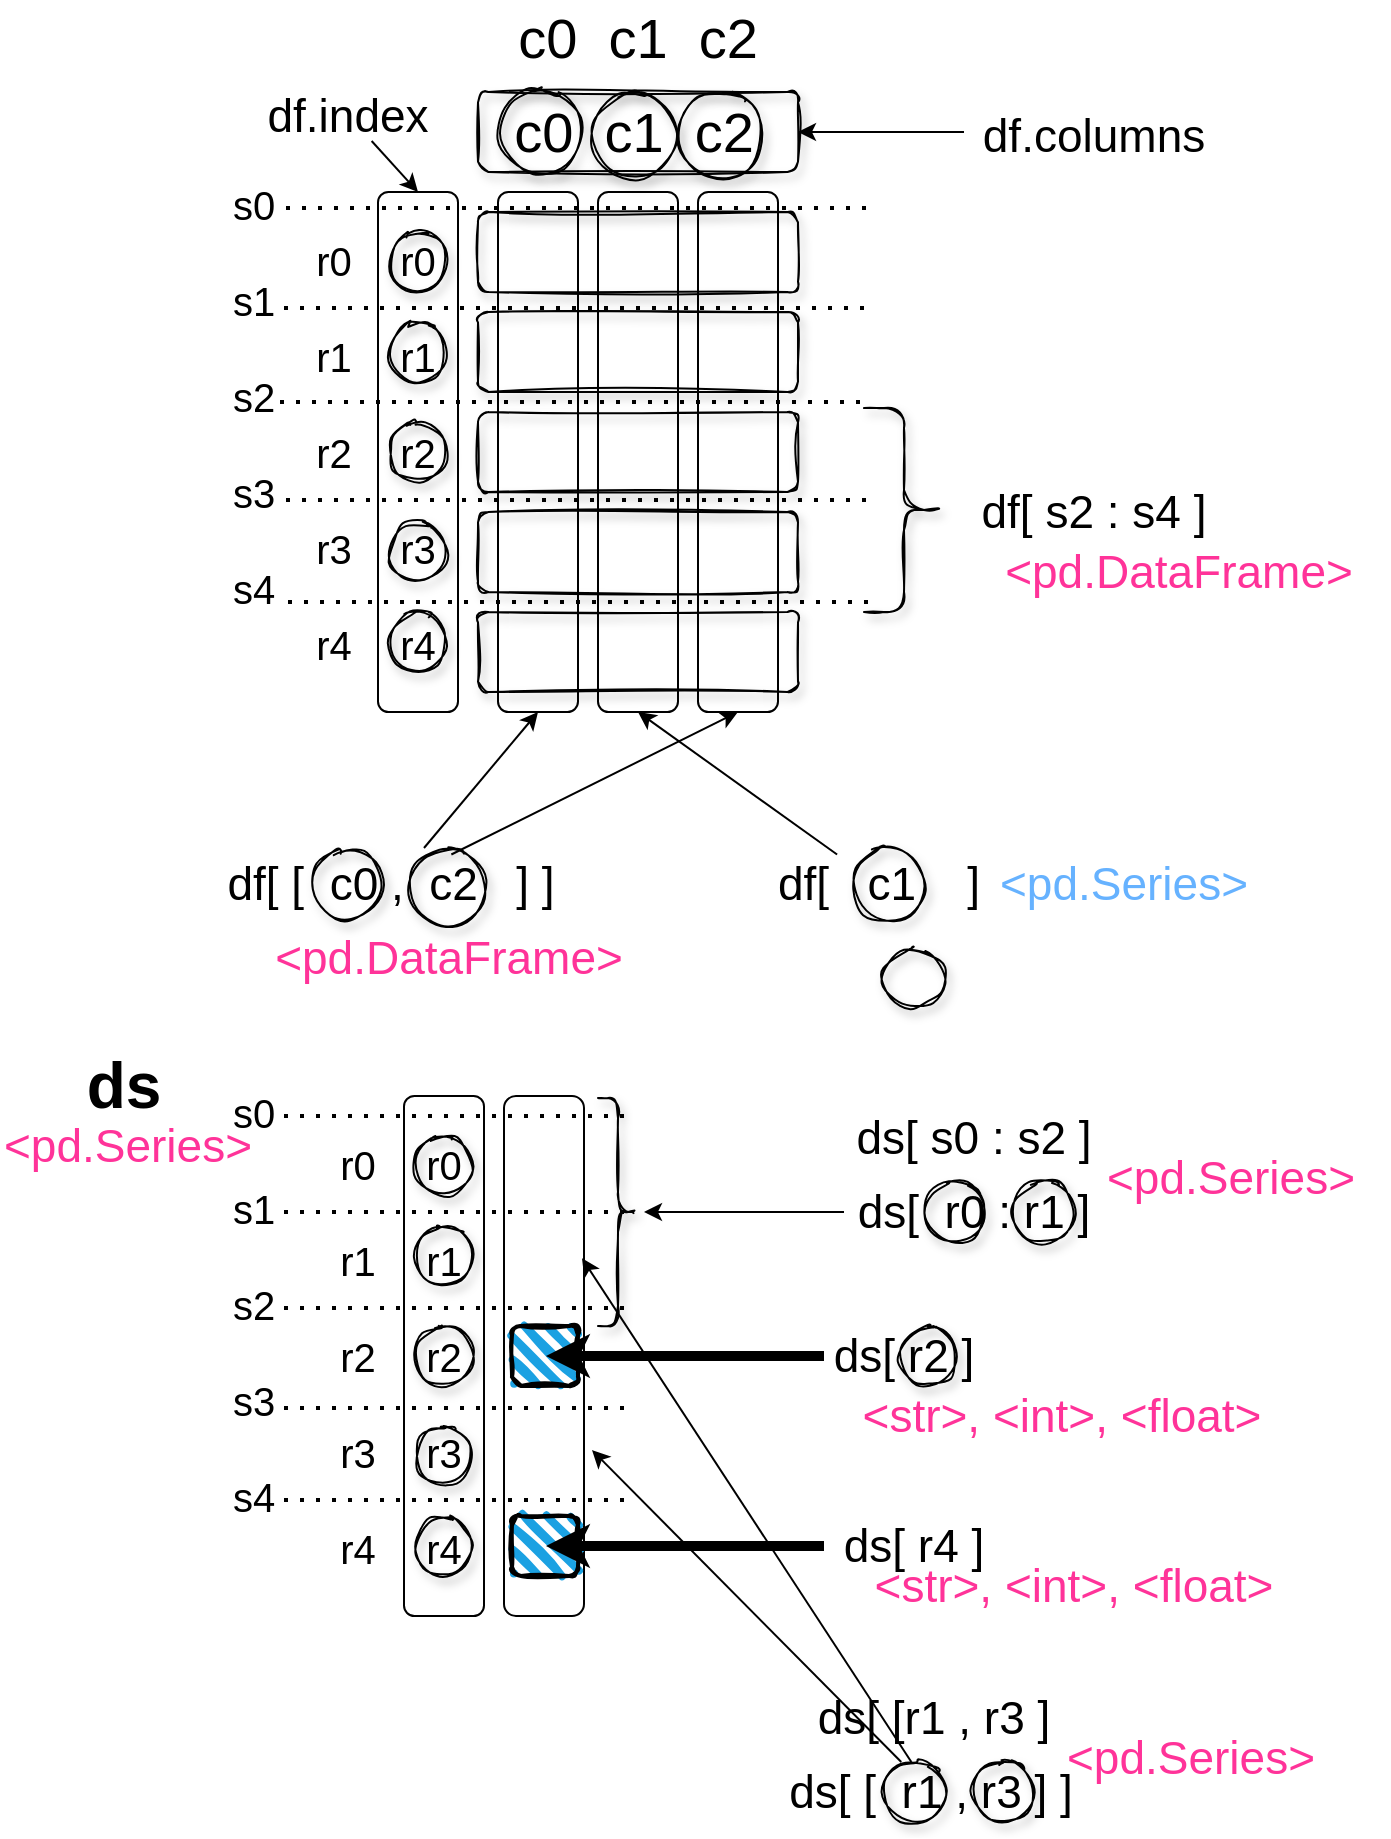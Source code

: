 <mxfile>
    <diagram id="Z9NfkE0Gaz2DqiLAO_H8" name="ページ1">
        <mxGraphModel dx="718" dy="520" grid="1" gridSize="10" guides="1" tooltips="1" connect="1" arrows="1" fold="1" page="1" pageScale="1" pageWidth="827" pageHeight="1169" math="0" shadow="0">
            <root>
                <mxCell id="0"/>
                <mxCell id="1" parent="0"/>
                <mxCell id="2" value="" style="rounded=1;whiteSpace=wrap;html=1;arcSize=13;" parent="1" vertex="1">
                    <mxGeometry x="297" y="132" width="40" height="260" as="geometry"/>
                </mxCell>
                <mxCell id="5" value="" style="rounded=1;whiteSpace=wrap;html=1;arcSize=13;" vertex="1" parent="1">
                    <mxGeometry x="347" y="132" width="40" height="260" as="geometry"/>
                </mxCell>
                <mxCell id="6" value="" style="rounded=1;whiteSpace=wrap;html=1;arcSize=13;" vertex="1" parent="1">
                    <mxGeometry x="397" y="132" width="40" height="260" as="geometry"/>
                </mxCell>
                <mxCell id="7" value="" style="rounded=1;whiteSpace=wrap;html=1;arcSize=13;rotation=-90;shadow=1;sketch=1;fillColor=none;" vertex="1" parent="1">
                    <mxGeometry x="347" y="82" width="40" height="160" as="geometry"/>
                </mxCell>
                <mxCell id="8" value="" style="rounded=1;whiteSpace=wrap;html=1;arcSize=13;rotation=-90;shadow=1;sketch=1;fillColor=none;" vertex="1" parent="1">
                    <mxGeometry x="347" y="132" width="40" height="160" as="geometry"/>
                </mxCell>
                <mxCell id="9" value="" style="rounded=1;whiteSpace=wrap;html=1;arcSize=13;rotation=-90;shadow=1;sketch=1;fillColor=none;" vertex="1" parent="1">
                    <mxGeometry x="347" y="232" width="40" height="160" as="geometry"/>
                </mxCell>
                <mxCell id="10" value="" style="rounded=1;whiteSpace=wrap;html=1;arcSize=13;rotation=-90;shadow=1;sketch=1;fillColor=none;" vertex="1" parent="1">
                    <mxGeometry x="347" y="182" width="40" height="160" as="geometry"/>
                </mxCell>
                <mxCell id="11" value="" style="rounded=1;whiteSpace=wrap;html=1;arcSize=13;rotation=-90;shadow=1;sketch=1;fillColor=none;" vertex="1" parent="1">
                    <mxGeometry x="347" y="282" width="40" height="160" as="geometry"/>
                </mxCell>
                <mxCell id="12" value="" style="rounded=1;whiteSpace=wrap;html=1;arcSize=13;rotation=-90;shadow=1;sketch=1;fillColor=none;" vertex="1" parent="1">
                    <mxGeometry x="347" y="22" width="40" height="160" as="geometry"/>
                </mxCell>
                <mxCell id="13" value="" style="rounded=1;whiteSpace=wrap;html=1;arcSize=13;" vertex="1" parent="1">
                    <mxGeometry x="237" y="132" width="40" height="260" as="geometry"/>
                </mxCell>
                <mxCell id="14" value="&lt;font style=&quot;font-size: 28px&quot;&gt;c0&amp;nbsp; c1&amp;nbsp; c2&lt;/font&gt;" style="text;html=1;strokeColor=none;fillColor=none;align=center;verticalAlign=middle;whiteSpace=wrap;rounded=0;shadow=1;sketch=1;" vertex="1" parent="1">
                    <mxGeometry x="290" y="87" width="150" height="30" as="geometry"/>
                </mxCell>
                <mxCell id="15" value="&lt;font style=&quot;font-size: 20px&quot;&gt;r0&lt;br&gt;&lt;br&gt;r1&lt;br&gt;&lt;br&gt;r2&lt;br&gt;&lt;br&gt;r3&lt;br&gt;&lt;br&gt;r4&lt;br&gt;&lt;/font&gt;" style="text;html=1;strokeColor=none;fillColor=none;align=center;verticalAlign=middle;whiteSpace=wrap;rounded=0;shadow=1;sketch=1;" vertex="1" parent="1">
                    <mxGeometry x="242" y="138" width="30" height="248" as="geometry"/>
                </mxCell>
                <mxCell id="21" style="edgeStyle=none;html=1;entryX=0.5;entryY=1;entryDx=0;entryDy=0;fontSize=23;" edge="1" parent="1" source="19" target="12">
                    <mxGeometry relative="1" as="geometry"/>
                </mxCell>
                <mxCell id="19" value="&lt;font style=&quot;font-size: 23px&quot;&gt;df.columns&lt;/font&gt;" style="text;html=1;strokeColor=none;fillColor=none;align=center;verticalAlign=middle;whiteSpace=wrap;rounded=0;shadow=1;sketch=1;fontSize=28;" vertex="1" parent="1">
                    <mxGeometry x="530" y="87" width="130" height="30" as="geometry"/>
                </mxCell>
                <mxCell id="24" style="edgeStyle=none;html=1;entryX=0.5;entryY=0;entryDx=0;entryDy=0;fontSize=23;" edge="1" parent="1" source="22" target="13">
                    <mxGeometry relative="1" as="geometry"/>
                </mxCell>
                <mxCell id="22" value="df.index" style="text;html=1;strokeColor=none;fillColor=none;align=center;verticalAlign=middle;whiteSpace=wrap;rounded=0;shadow=1;sketch=1;fontSize=23;" vertex="1" parent="1">
                    <mxGeometry x="172" y="80.5" width="100" height="26" as="geometry"/>
                </mxCell>
                <mxCell id="26" value="&lt;font style=&quot;font-size: 28px&quot;&gt;c0&amp;nbsp; c1&amp;nbsp; c2&lt;/font&gt;" style="text;html=1;strokeColor=none;fillColor=none;align=center;verticalAlign=middle;whiteSpace=wrap;rounded=0;shadow=1;sketch=1;" vertex="1" parent="1">
                    <mxGeometry x="292" y="40" width="150" height="30" as="geometry"/>
                </mxCell>
                <mxCell id="27" value="&lt;font style=&quot;font-size: 20px&quot;&gt;r0&lt;br&gt;&lt;br&gt;r1&lt;br&gt;&lt;br&gt;r2&lt;br&gt;&lt;br&gt;r3&lt;br&gt;&lt;br&gt;r4&lt;br&gt;&lt;/font&gt;" style="text;html=1;strokeColor=none;fillColor=none;align=center;verticalAlign=middle;whiteSpace=wrap;rounded=0;shadow=1;sketch=1;" vertex="1" parent="1">
                    <mxGeometry x="200" y="138" width="30" height="248" as="geometry"/>
                </mxCell>
                <mxCell id="28" value="" style="ellipse;whiteSpace=wrap;html=1;aspect=fixed;shadow=1;sketch=1;fontSize=23;fillColor=none;" vertex="1" parent="1">
                    <mxGeometry x="242" y="342" width="30" height="30" as="geometry"/>
                </mxCell>
                <mxCell id="29" value="" style="ellipse;whiteSpace=wrap;html=1;aspect=fixed;shadow=1;sketch=1;fontSize=23;fillColor=none;" vertex="1" parent="1">
                    <mxGeometry x="242" y="297" width="30" height="30" as="geometry"/>
                </mxCell>
                <mxCell id="30" value="" style="ellipse;whiteSpace=wrap;html=1;aspect=fixed;shadow=1;sketch=1;fontSize=23;fillColor=none;" vertex="1" parent="1">
                    <mxGeometry x="242" y="247" width="30" height="30" as="geometry"/>
                </mxCell>
                <mxCell id="31" value="" style="ellipse;whiteSpace=wrap;html=1;aspect=fixed;shadow=1;sketch=1;fontSize=23;fillColor=none;" vertex="1" parent="1">
                    <mxGeometry x="242" y="197" width="30" height="30" as="geometry"/>
                </mxCell>
                <mxCell id="32" value="" style="ellipse;whiteSpace=wrap;html=1;aspect=fixed;shadow=1;sketch=1;fontSize=23;fillColor=none;" vertex="1" parent="1">
                    <mxGeometry x="242" y="152" width="30" height="30" as="geometry"/>
                </mxCell>
                <mxCell id="33" value="" style="ellipse;whiteSpace=wrap;html=1;aspect=fixed;shadow=1;sketch=1;fontSize=23;fillColor=none;" vertex="1" parent="1">
                    <mxGeometry x="297" y="80.5" width="43" height="43" as="geometry"/>
                </mxCell>
                <mxCell id="34" value="" style="ellipse;whiteSpace=wrap;html=1;aspect=fixed;shadow=1;sketch=1;fontSize=23;fillColor=none;" vertex="1" parent="1">
                    <mxGeometry x="343.5" y="82" width="43" height="43" as="geometry"/>
                </mxCell>
                <mxCell id="35" value="" style="ellipse;whiteSpace=wrap;html=1;aspect=fixed;shadow=1;sketch=1;fontSize=23;fillColor=none;" vertex="1" parent="1">
                    <mxGeometry x="387" y="82" width="43" height="43" as="geometry"/>
                </mxCell>
                <mxCell id="49" value="" style="group" vertex="1" connectable="0" parent="1">
                    <mxGeometry x="430" y="460" width="115" height="36.5" as="geometry"/>
                </mxCell>
                <mxCell id="38" value="" style="ellipse;whiteSpace=wrap;html=1;aspect=fixed;shadow=1;sketch=1;fontSize=23;fillColor=none;movable=0;resizable=0;rotatable=0;deletable=0;editable=0;connectable=0;" vertex="1" parent="49">
                    <mxGeometry x="44" width="36.5" height="36.5" as="geometry"/>
                </mxCell>
                <mxCell id="45" value="df[&amp;nbsp; &amp;nbsp;c1&amp;nbsp; &amp;nbsp; ]" style="text;html=1;strokeColor=none;fillColor=none;align=center;verticalAlign=middle;whiteSpace=wrap;rounded=0;shadow=1;sketch=1;fontSize=23;movable=1;resizable=1;rotatable=1;deletable=1;editable=1;connectable=1;" vertex="1" parent="49">
                    <mxGeometry y="3.25" width="115" height="30" as="geometry"/>
                </mxCell>
                <mxCell id="51" value="" style="edgeStyle=none;html=1;fontSize=23;entryX=0.5;entryY=1;entryDx=0;entryDy=0;" edge="1" parent="1" source="45" target="5">
                    <mxGeometry relative="1" as="geometry">
                        <mxPoint x="367" y="410" as="targetPoint"/>
                    </mxGeometry>
                </mxCell>
                <mxCell id="52" value="" style="endArrow=none;dashed=1;html=1;dashPattern=1 3;strokeWidth=2;fontSize=23;" edge="1" parent="1">
                    <mxGeometry width="50" height="50" relative="1" as="geometry">
                        <mxPoint x="190" y="190" as="sourcePoint"/>
                        <mxPoint x="480" y="190" as="targetPoint"/>
                    </mxGeometry>
                </mxCell>
                <mxCell id="53" value="" style="endArrow=none;dashed=1;html=1;dashPattern=1 3;strokeWidth=2;fontSize=23;" edge="1" parent="1">
                    <mxGeometry width="50" height="50" relative="1" as="geometry">
                        <mxPoint x="188" y="237" as="sourcePoint"/>
                        <mxPoint x="478" y="237" as="targetPoint"/>
                    </mxGeometry>
                </mxCell>
                <mxCell id="54" value="" style="endArrow=none;dashed=1;html=1;dashPattern=1 3;strokeWidth=2;fontSize=23;" edge="1" parent="1">
                    <mxGeometry width="50" height="50" relative="1" as="geometry">
                        <mxPoint x="191" y="286" as="sourcePoint"/>
                        <mxPoint x="481" y="286" as="targetPoint"/>
                    </mxGeometry>
                </mxCell>
                <mxCell id="55" value="" style="endArrow=none;dashed=1;html=1;dashPattern=1 3;strokeWidth=2;fontSize=23;" edge="1" parent="1">
                    <mxGeometry width="50" height="50" relative="1" as="geometry">
                        <mxPoint x="192" y="337" as="sourcePoint"/>
                        <mxPoint x="482" y="337" as="targetPoint"/>
                    </mxGeometry>
                </mxCell>
                <mxCell id="56" value="" style="endArrow=none;dashed=1;html=1;dashPattern=1 3;strokeWidth=2;fontSize=23;" edge="1" parent="1">
                    <mxGeometry width="50" height="50" relative="1" as="geometry">
                        <mxPoint x="191" y="140" as="sourcePoint"/>
                        <mxPoint x="481" y="140" as="targetPoint"/>
                    </mxGeometry>
                </mxCell>
                <mxCell id="57" value="&lt;font style=&quot;font-size: 20px&quot;&gt;s0&lt;br&gt;&lt;br&gt;s1&lt;br&gt;&lt;br&gt;s2&lt;br&gt;&lt;br&gt;s3&lt;br&gt;&lt;br&gt;s4&lt;br&gt;&lt;/font&gt;" style="text;html=1;strokeColor=none;fillColor=none;align=center;verticalAlign=middle;whiteSpace=wrap;rounded=0;shadow=1;sketch=1;" vertex="1" parent="1">
                    <mxGeometry x="160" y="110" width="30" height="248" as="geometry"/>
                </mxCell>
                <mxCell id="59" value="" style="group" vertex="1" connectable="0" parent="1">
                    <mxGeometry x="160" y="460" width="180" height="40" as="geometry"/>
                </mxCell>
                <mxCell id="60" value="" style="ellipse;whiteSpace=wrap;html=1;aspect=fixed;shadow=1;sketch=1;fontSize=23;fillColor=none;movable=0;resizable=0;rotatable=0;deletable=0;editable=0;connectable=0;" vertex="1" parent="59">
                    <mxGeometry x="44" width="36.5" height="36.5" as="geometry"/>
                </mxCell>
                <mxCell id="61" value="df[ [&amp;nbsp; c0 ,&amp;nbsp; c2&amp;nbsp; &amp;nbsp;] ]" style="text;html=1;strokeColor=none;fillColor=none;align=center;verticalAlign=middle;whiteSpace=wrap;rounded=0;shadow=1;sketch=1;fontSize=23;movable=1;resizable=1;rotatable=1;deletable=1;editable=1;connectable=1;" vertex="1" parent="59">
                    <mxGeometry x="-14" y="3.25" width="195" height="30" as="geometry"/>
                </mxCell>
                <mxCell id="62" value="" style="ellipse;whiteSpace=wrap;html=1;aspect=fixed;shadow=1;sketch=1;fontSize=23;fillColor=none;" vertex="1" parent="59">
                    <mxGeometry x="92" width="40" height="40" as="geometry"/>
                </mxCell>
                <mxCell id="64" style="edgeStyle=none;html=1;entryX=0.5;entryY=1;entryDx=0;entryDy=0;fontSize=23;" edge="1" parent="1" target="2">
                    <mxGeometry relative="1" as="geometry">
                        <mxPoint x="343" y="437.3" as="targetPoint"/>
                        <mxPoint x="260" y="460" as="sourcePoint"/>
                    </mxGeometry>
                </mxCell>
                <mxCell id="65" style="edgeStyle=none;html=1;entryX=0.5;entryY=1;entryDx=0;entryDy=0;fontSize=23;" edge="1" parent="1" source="61" target="6">
                    <mxGeometry relative="1" as="geometry"/>
                </mxCell>
                <mxCell id="66" value="" style="shape=curlyBracket;whiteSpace=wrap;html=1;rounded=1;flipH=1;shadow=1;sketch=1;fontSize=23;fillColor=none;" vertex="1" parent="1">
                    <mxGeometry x="480" y="240" width="40" height="102" as="geometry"/>
                </mxCell>
                <mxCell id="67" value="df[ s2 : s4 ]" style="text;html=1;strokeColor=none;fillColor=none;align=center;verticalAlign=middle;whiteSpace=wrap;rounded=0;shadow=1;sketch=1;fontSize=23;" vertex="1" parent="1">
                    <mxGeometry x="530" y="277" width="130" height="30" as="geometry"/>
                </mxCell>
                <mxCell id="69" value="&lt;font color=&quot;#66b2ff&quot;&gt;&amp;lt;pd.Series&amp;gt;&lt;/font&gt;" style="text;html=1;strokeColor=none;fillColor=none;align=center;verticalAlign=middle;whiteSpace=wrap;rounded=0;shadow=1;sketch=1;fontSize=23;" vertex="1" parent="1">
                    <mxGeometry x="540" y="463.25" width="140" height="30" as="geometry"/>
                </mxCell>
                <mxCell id="70" value="&lt;font color=&quot;#ff3399&quot;&gt;&amp;lt;pd.DataFrame&amp;gt;&lt;/font&gt;" style="text;html=1;strokeColor=none;fillColor=none;align=center;verticalAlign=middle;whiteSpace=wrap;rounded=0;shadow=1;sketch=1;fontSize=23;" vertex="1" parent="1">
                    <mxGeometry x="545" y="307" width="185" height="30" as="geometry"/>
                </mxCell>
                <mxCell id="71" value="&lt;font color=&quot;#ff3399&quot;&gt;&amp;lt;pd.DataFrame&amp;gt;&lt;/font&gt;" style="text;html=1;strokeColor=none;fillColor=none;align=center;verticalAlign=middle;whiteSpace=wrap;rounded=0;shadow=1;sketch=1;fontSize=23;" vertex="1" parent="1">
                    <mxGeometry x="180" y="500" width="185" height="30" as="geometry"/>
                </mxCell>
                <mxCell id="72" value="" style="rounded=1;whiteSpace=wrap;html=1;fontSize=18;" vertex="1" parent="1">
                    <mxGeometry x="300" y="584" width="40" height="260" as="geometry"/>
                </mxCell>
                <mxCell id="73" value="" style="rounded=1;whiteSpace=wrap;html=1;arcSize=13;" vertex="1" parent="1">
                    <mxGeometry x="250" y="584" width="40" height="260" as="geometry"/>
                </mxCell>
                <mxCell id="74" value="&lt;font style=&quot;font-size: 20px&quot;&gt;r0&lt;br&gt;&lt;br&gt;r1&lt;br&gt;&lt;br&gt;r2&lt;br&gt;&lt;br&gt;r3&lt;br&gt;&lt;br&gt;r4&lt;br&gt;&lt;/font&gt;" style="text;html=1;strokeColor=none;fillColor=none;align=center;verticalAlign=middle;whiteSpace=wrap;rounded=0;shadow=1;sketch=1;" vertex="1" parent="1">
                    <mxGeometry x="255" y="590" width="30" height="248" as="geometry"/>
                </mxCell>
                <mxCell id="75" value="" style="ellipse;whiteSpace=wrap;html=1;aspect=fixed;shadow=1;sketch=1;fontSize=23;fillColor=none;" vertex="1" parent="1">
                    <mxGeometry x="255" y="794" width="30" height="30" as="geometry"/>
                </mxCell>
                <mxCell id="76" value="" style="ellipse;whiteSpace=wrap;html=1;aspect=fixed;shadow=1;sketch=1;fontSize=23;fillColor=none;" vertex="1" parent="1">
                    <mxGeometry x="255" y="749" width="30" height="30" as="geometry"/>
                </mxCell>
                <mxCell id="77" value="" style="ellipse;whiteSpace=wrap;html=1;aspect=fixed;shadow=1;sketch=1;fontSize=23;fillColor=none;" vertex="1" parent="1">
                    <mxGeometry x="255" y="699" width="30" height="30" as="geometry"/>
                </mxCell>
                <mxCell id="78" value="" style="ellipse;whiteSpace=wrap;html=1;aspect=fixed;shadow=1;sketch=1;fontSize=23;fillColor=none;" vertex="1" parent="1">
                    <mxGeometry x="255" y="649" width="30" height="30" as="geometry"/>
                </mxCell>
                <mxCell id="79" value="" style="ellipse;whiteSpace=wrap;html=1;aspect=fixed;shadow=1;sketch=1;fontSize=23;fillColor=none;" vertex="1" parent="1">
                    <mxGeometry x="255" y="604" width="30" height="30" as="geometry"/>
                </mxCell>
                <mxCell id="80" value="&lt;span style=&quot;font-size: 32px&quot;&gt;&lt;b&gt;ds&lt;/b&gt;&lt;/span&gt;" style="text;html=1;strokeColor=none;fillColor=none;align=center;verticalAlign=middle;whiteSpace=wrap;rounded=0;fontSize=18;" vertex="1" parent="1">
                    <mxGeometry x="80" y="564" width="60" height="30" as="geometry"/>
                </mxCell>
                <mxCell id="81" value="&lt;font color=&quot;#ff3399&quot;&gt;&amp;lt;pd.Series&amp;gt;&lt;/font&gt;" style="text;html=1;strokeColor=none;fillColor=none;align=center;verticalAlign=middle;whiteSpace=wrap;rounded=0;shadow=1;sketch=1;fontSize=23;" vertex="1" parent="1">
                    <mxGeometry x="52" y="594" width="120" height="30" as="geometry"/>
                </mxCell>
                <mxCell id="82" value="&lt;font style=&quot;font-size: 20px&quot;&gt;s0&lt;br&gt;&lt;br&gt;s1&lt;br&gt;&lt;br&gt;s2&lt;br&gt;&lt;br&gt;s3&lt;br&gt;&lt;br&gt;s4&lt;br&gt;&lt;/font&gt;" style="text;html=1;strokeColor=none;fillColor=none;align=center;verticalAlign=middle;whiteSpace=wrap;rounded=0;shadow=1;sketch=1;" vertex="1" parent="1">
                    <mxGeometry x="160" y="564" width="30" height="248" as="geometry"/>
                </mxCell>
                <mxCell id="83" value="" style="endArrow=none;dashed=1;html=1;dashPattern=1 3;strokeWidth=2;fontSize=23;" edge="1" parent="1">
                    <mxGeometry width="50" height="50" relative="1" as="geometry">
                        <mxPoint x="190" y="642" as="sourcePoint"/>
                        <mxPoint x="360" y="642" as="targetPoint"/>
                    </mxGeometry>
                </mxCell>
                <mxCell id="84" value="" style="endArrow=none;dashed=1;html=1;dashPattern=1 3;strokeWidth=2;fontSize=23;" edge="1" parent="1">
                    <mxGeometry width="50" height="50" relative="1" as="geometry">
                        <mxPoint x="190" y="690" as="sourcePoint"/>
                        <mxPoint x="360" y="690" as="targetPoint"/>
                    </mxGeometry>
                </mxCell>
                <mxCell id="85" value="" style="endArrow=none;dashed=1;html=1;dashPattern=1 3;strokeWidth=2;fontSize=23;" edge="1" parent="1">
                    <mxGeometry width="50" height="50" relative="1" as="geometry">
                        <mxPoint x="190" y="786" as="sourcePoint"/>
                        <mxPoint x="360" y="786" as="targetPoint"/>
                    </mxGeometry>
                </mxCell>
                <mxCell id="86" value="" style="endArrow=none;dashed=1;html=1;dashPattern=1 3;strokeWidth=2;fontSize=23;" edge="1" parent="1">
                    <mxGeometry width="50" height="50" relative="1" as="geometry">
                        <mxPoint x="190" y="594" as="sourcePoint"/>
                        <mxPoint x="360" y="594" as="targetPoint"/>
                    </mxGeometry>
                </mxCell>
                <mxCell id="87" value="&lt;font style=&quot;font-size: 20px&quot;&gt;r0&lt;br&gt;&lt;br&gt;r1&lt;br&gt;&lt;br&gt;r2&lt;br&gt;&lt;br&gt;r3&lt;br&gt;&lt;br&gt;r4&lt;br&gt;&lt;/font&gt;" style="text;html=1;strokeColor=none;fillColor=none;align=center;verticalAlign=middle;whiteSpace=wrap;rounded=0;shadow=1;sketch=1;" vertex="1" parent="1">
                    <mxGeometry x="212" y="590" width="30" height="248" as="geometry"/>
                </mxCell>
                <mxCell id="88" value="" style="endArrow=none;dashed=1;html=1;dashPattern=1 3;strokeWidth=2;fontSize=23;" edge="1" parent="1">
                    <mxGeometry width="50" height="50" relative="1" as="geometry">
                        <mxPoint x="190" y="740" as="sourcePoint"/>
                        <mxPoint x="360" y="740" as="targetPoint"/>
                    </mxGeometry>
                </mxCell>
                <mxCell id="89" value="" style="rounded=1;whiteSpace=wrap;html=1;strokeWidth=2;fillWeight=4;hachureGap=8;hachureAngle=45;fillColor=#1ba1e2;sketch=1;" vertex="1" parent="1">
                    <mxGeometry x="304" y="699" width="33" height="30" as="geometry"/>
                </mxCell>
                <mxCell id="90" style="edgeStyle=none;html=1;fontSize=32;strokeWidth=5;" edge="1" parent="1" source="91">
                    <mxGeometry relative="1" as="geometry">
                        <mxPoint x="321" y="714" as="targetPoint"/>
                    </mxGeometry>
                </mxCell>
                <mxCell id="91" value="ds[ r2 ]" style="text;html=1;strokeColor=none;fillColor=none;align=center;verticalAlign=middle;whiteSpace=wrap;rounded=0;shadow=1;sketch=1;fontSize=23;" vertex="1" parent="1">
                    <mxGeometry x="460" y="699" width="80" height="30" as="geometry"/>
                </mxCell>
                <mxCell id="92" value="" style="ellipse;whiteSpace=wrap;html=1;aspect=fixed;shadow=1;sketch=1;fontSize=23;fillColor=none;" vertex="1" parent="1">
                    <mxGeometry x="497" y="699" width="30" height="30" as="geometry"/>
                </mxCell>
                <mxCell id="93" value="&lt;font color=&quot;#ff3399&quot;&gt;&amp;lt;str&amp;gt;, &amp;lt;int&amp;gt;, &amp;lt;float&amp;gt;&lt;/font&gt;" style="text;html=1;strokeColor=none;fillColor=none;align=center;verticalAlign=middle;whiteSpace=wrap;rounded=0;shadow=1;sketch=1;fontSize=23;" vertex="1" parent="1">
                    <mxGeometry x="476.5" y="729" width="203.5" height="30" as="geometry"/>
                </mxCell>
                <mxCell id="94" value="" style="rounded=1;whiteSpace=wrap;html=1;strokeWidth=2;fillWeight=4;hachureGap=8;hachureAngle=45;fillColor=#1ba1e2;sketch=1;" vertex="1" parent="1">
                    <mxGeometry x="304" y="794" width="33" height="30" as="geometry"/>
                </mxCell>
                <mxCell id="95" style="edgeStyle=none;html=1;fontSize=32;strokeWidth=5;" edge="1" parent="1" source="96">
                    <mxGeometry relative="1" as="geometry">
                        <mxPoint x="321" y="809" as="targetPoint"/>
                    </mxGeometry>
                </mxCell>
                <mxCell id="96" value="ds[ r4 ]" style="text;html=1;strokeColor=none;fillColor=none;align=center;verticalAlign=middle;whiteSpace=wrap;rounded=0;shadow=1;sketch=1;fontSize=23;" vertex="1" parent="1">
                    <mxGeometry x="460" y="794" width="90" height="30" as="geometry"/>
                </mxCell>
                <mxCell id="97" value="&lt;font color=&quot;#ff3399&quot;&gt;&amp;lt;str&amp;gt;, &amp;lt;int&amp;gt;, &amp;lt;float&amp;gt;&lt;/font&gt;" style="text;html=1;strokeColor=none;fillColor=none;align=center;verticalAlign=middle;whiteSpace=wrap;rounded=0;shadow=1;sketch=1;fontSize=23;" vertex="1" parent="1">
                    <mxGeometry x="480" y="814" width="210" height="30" as="geometry"/>
                </mxCell>
                <mxCell id="98" value="" style="shape=curlyBracket;whiteSpace=wrap;html=1;rounded=1;flipH=1;shadow=1;sketch=1;fontSize=23;fontColor=#66B2FF;fillColor=none;" vertex="1" parent="1">
                    <mxGeometry x="347" y="585" width="20" height="114" as="geometry"/>
                </mxCell>
                <mxCell id="102" style="edgeStyle=none;html=1;fontSize=23;fontColor=#66B2FF;" edge="1" parent="1" source="99">
                    <mxGeometry relative="1" as="geometry">
                        <mxPoint x="370" y="642" as="targetPoint"/>
                    </mxGeometry>
                </mxCell>
                <mxCell id="99" value="ds[&amp;nbsp; r0 : r1 ]" style="text;html=1;strokeColor=none;fillColor=none;align=center;verticalAlign=middle;whiteSpace=wrap;rounded=0;shadow=1;sketch=1;fontSize=23;" vertex="1" parent="1">
                    <mxGeometry x="470" y="627" width="130" height="30" as="geometry"/>
                </mxCell>
                <mxCell id="100" value="" style="ellipse;whiteSpace=wrap;html=1;aspect=fixed;shadow=1;sketch=1;fontSize=23;fillColor=none;" vertex="1" parent="1">
                    <mxGeometry x="510" y="627" width="30" height="30" as="geometry"/>
                </mxCell>
                <mxCell id="101" value="" style="ellipse;whiteSpace=wrap;html=1;aspect=fixed;shadow=1;sketch=1;fontSize=23;fillColor=none;" vertex="1" parent="1">
                    <mxGeometry x="555" y="627" width="30" height="30" as="geometry"/>
                </mxCell>
                <mxCell id="103" value="ds[ s0 : s2 ]" style="text;html=1;strokeColor=none;fillColor=none;align=center;verticalAlign=middle;whiteSpace=wrap;rounded=0;shadow=1;sketch=1;fontSize=23;" vertex="1" parent="1">
                    <mxGeometry x="470" y="590" width="130" height="30" as="geometry"/>
                </mxCell>
                <mxCell id="107" value="&lt;font color=&quot;#ff3399&quot;&gt;&amp;lt;pd.Series&amp;gt;&lt;/font&gt;" style="text;html=1;strokeColor=none;fillColor=none;align=center;verticalAlign=middle;whiteSpace=wrap;rounded=0;shadow=1;sketch=1;fontSize=23;" vertex="1" parent="1">
                    <mxGeometry x="590" y="610" width="146.5" height="30" as="geometry"/>
                </mxCell>
                <mxCell id="114" style="edgeStyle=none;html=1;entryX=0.975;entryY=0.312;entryDx=0;entryDy=0;entryPerimeter=0;fontSize=23;fontColor=#66B2FF;" edge="1" parent="1" source="109" target="72">
                    <mxGeometry relative="1" as="geometry"/>
                </mxCell>
                <mxCell id="115" style="edgeStyle=none;html=1;entryX=1.1;entryY=0.681;entryDx=0;entryDy=0;entryPerimeter=0;fontSize=23;fontColor=#66B2FF;" edge="1" parent="1" source="109" target="72">
                    <mxGeometry relative="1" as="geometry"/>
                </mxCell>
                <mxCell id="109" value="ds[ [&amp;nbsp; r1 , r3 ] ]" style="text;html=1;strokeColor=none;fillColor=none;align=center;verticalAlign=middle;whiteSpace=wrap;rounded=0;shadow=1;sketch=1;fontSize=23;" vertex="1" parent="1">
                    <mxGeometry x="428" y="917" width="171" height="30" as="geometry"/>
                </mxCell>
                <mxCell id="110" value="" style="ellipse;whiteSpace=wrap;html=1;aspect=fixed;shadow=1;sketch=1;fontSize=23;fillColor=none;" vertex="1" parent="1">
                    <mxGeometry x="490" y="917" width="30" height="30" as="geometry"/>
                </mxCell>
                <mxCell id="111" value="" style="ellipse;whiteSpace=wrap;html=1;aspect=fixed;shadow=1;sketch=1;fontSize=23;fillColor=none;" vertex="1" parent="1">
                    <mxGeometry x="535" y="917" width="30" height="30" as="geometry"/>
                </mxCell>
                <mxCell id="112" value="ds[ [r1 , r3 ]" style="text;html=1;strokeColor=none;fillColor=none;align=center;verticalAlign=middle;whiteSpace=wrap;rounded=0;shadow=1;sketch=1;fontSize=23;" vertex="1" parent="1">
                    <mxGeometry x="450" y="880" width="130" height="30" as="geometry"/>
                </mxCell>
                <mxCell id="113" value="&lt;font color=&quot;#ff3399&quot;&gt;&amp;lt;pd.Series&amp;gt;&lt;/font&gt;" style="text;html=1;strokeColor=none;fillColor=none;align=center;verticalAlign=middle;whiteSpace=wrap;rounded=0;shadow=1;sketch=1;fontSize=23;" vertex="1" parent="1">
                    <mxGeometry x="570" y="900" width="146.5" height="30" as="geometry"/>
                </mxCell>
                <mxCell id="117" value="&lt;font color=&quot;#ffffff&quot;&gt;df .&amp;nbsp; c1&lt;/font&gt;" style="text;html=1;strokeColor=none;fillColor=none;align=center;verticalAlign=middle;whiteSpace=wrap;rounded=0;shadow=1;sketch=1;fontSize=23;fontColor=#66B2FF;" vertex="1" parent="1">
                    <mxGeometry x="428" y="510" width="112" height="30" as="geometry"/>
                </mxCell>
                <mxCell id="118" value="" style="ellipse;whiteSpace=wrap;html=1;aspect=fixed;shadow=1;sketch=1;fontSize=23;fillColor=none;" vertex="1" parent="1">
                    <mxGeometry x="490" y="510" width="30" height="30" as="geometry"/>
                </mxCell>
            </root>
        </mxGraphModel>
    </diagram>
</mxfile>

